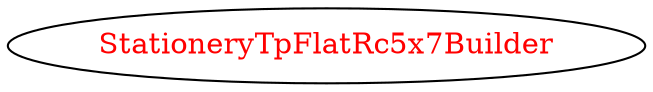 digraph dependencyGraph {
 concentrate=true;
 ranksep="2.0";
 rankdir="LR"; 
 splines="ortho";
"StationeryTpFlatRc5x7Builder" [fontcolor="red"];
}